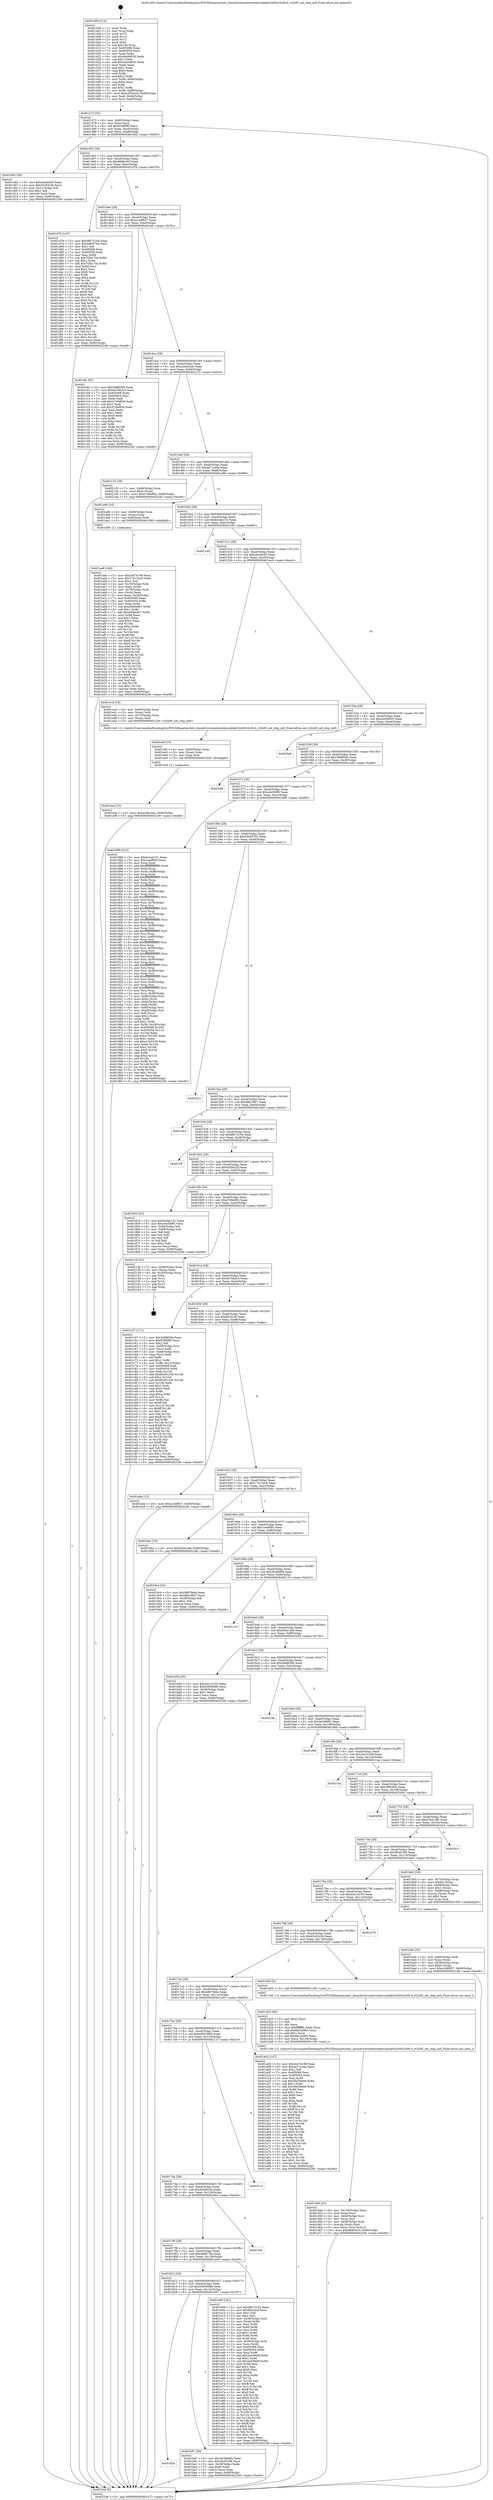 digraph "0x401400" {
  label = "0x401400 (/mnt/c/Users/mathe/Desktop/tcc/POCII/binaries/extr_linuxdriversnetwirelessralinkrt2x00rt2x00.h_rt2x00_set_chip_intf_Final-ollvm.out::main(0))"
  labelloc = "t"
  node[shape=record]

  Entry [label="",width=0.3,height=0.3,shape=circle,fillcolor=black,style=filled]
  "0x401472" [label="{
     0x401472 [32]\l
     | [instrs]\l
     &nbsp;&nbsp;0x401472 \<+6\>: mov -0x90(%rbp),%eax\l
     &nbsp;&nbsp;0x401478 \<+2\>: mov %eax,%ecx\l
     &nbsp;&nbsp;0x40147a \<+6\>: sub $0x918f0ff3,%ecx\l
     &nbsp;&nbsp;0x401480 \<+6\>: mov %eax,-0xa4(%rbp)\l
     &nbsp;&nbsp;0x401486 \<+6\>: mov %ecx,-0xa8(%rbp)\l
     &nbsp;&nbsp;0x40148c \<+6\>: je 0000000000401d02 \<main+0x902\>\l
  }"]
  "0x401d02" [label="{
     0x401d02 [30]\l
     | [instrs]\l
     &nbsp;&nbsp;0x401d02 \<+5\>: mov $0xca4cb645,%eax\l
     &nbsp;&nbsp;0x401d07 \<+5\>: mov $0x45c82c3b,%ecx\l
     &nbsp;&nbsp;0x401d0c \<+3\>: mov -0x21(%rbp),%dl\l
     &nbsp;&nbsp;0x401d0f \<+3\>: test $0x1,%dl\l
     &nbsp;&nbsp;0x401d12 \<+3\>: cmovne %ecx,%eax\l
     &nbsp;&nbsp;0x401d15 \<+6\>: mov %eax,-0x90(%rbp)\l
     &nbsp;&nbsp;0x401d1b \<+5\>: jmp 0000000000402246 \<main+0xe46\>\l
  }"]
  "0x401492" [label="{
     0x401492 [28]\l
     | [instrs]\l
     &nbsp;&nbsp;0x401492 \<+5\>: jmp 0000000000401497 \<main+0x97\>\l
     &nbsp;&nbsp;0x401497 \<+6\>: mov -0xa4(%rbp),%eax\l
     &nbsp;&nbsp;0x40149d \<+5\>: sub $0x98d6cd1f,%eax\l
     &nbsp;&nbsp;0x4014a2 \<+6\>: mov %eax,-0xac(%rbp)\l
     &nbsp;&nbsp;0x4014a8 \<+6\>: je 0000000000401d76 \<main+0x976\>\l
  }"]
  Exit [label="",width=0.3,height=0.3,shape=circle,fillcolor=black,style=filled,peripheries=2]
  "0x401d76" [label="{
     0x401d76 [147]\l
     | [instrs]\l
     &nbsp;&nbsp;0x401d76 \<+5\>: mov $0xdf673104,%eax\l
     &nbsp;&nbsp;0x401d7b \<+5\>: mov $0x4ef0578a,%ecx\l
     &nbsp;&nbsp;0x401d80 \<+2\>: mov $0x1,%dl\l
     &nbsp;&nbsp;0x401d82 \<+7\>: mov 0x405068,%esi\l
     &nbsp;&nbsp;0x401d89 \<+7\>: mov 0x405054,%edi\l
     &nbsp;&nbsp;0x401d90 \<+3\>: mov %esi,%r8d\l
     &nbsp;&nbsp;0x401d93 \<+7\>: sub $0x7f3b170a,%r8d\l
     &nbsp;&nbsp;0x401d9a \<+4\>: sub $0x1,%r8d\l
     &nbsp;&nbsp;0x401d9e \<+7\>: add $0x7f3b170a,%r8d\l
     &nbsp;&nbsp;0x401da5 \<+4\>: imul %r8d,%esi\l
     &nbsp;&nbsp;0x401da9 \<+3\>: and $0x1,%esi\l
     &nbsp;&nbsp;0x401dac \<+3\>: cmp $0x0,%esi\l
     &nbsp;&nbsp;0x401daf \<+4\>: sete %r9b\l
     &nbsp;&nbsp;0x401db3 \<+3\>: cmp $0xa,%edi\l
     &nbsp;&nbsp;0x401db6 \<+4\>: setl %r10b\l
     &nbsp;&nbsp;0x401dba \<+3\>: mov %r9b,%r11b\l
     &nbsp;&nbsp;0x401dbd \<+4\>: xor $0xff,%r11b\l
     &nbsp;&nbsp;0x401dc1 \<+3\>: mov %r10b,%bl\l
     &nbsp;&nbsp;0x401dc4 \<+3\>: xor $0xff,%bl\l
     &nbsp;&nbsp;0x401dc7 \<+3\>: xor $0x0,%dl\l
     &nbsp;&nbsp;0x401dca \<+3\>: mov %r11b,%r14b\l
     &nbsp;&nbsp;0x401dcd \<+4\>: and $0x0,%r14b\l
     &nbsp;&nbsp;0x401dd1 \<+3\>: and %dl,%r9b\l
     &nbsp;&nbsp;0x401dd4 \<+3\>: mov %bl,%r15b\l
     &nbsp;&nbsp;0x401dd7 \<+4\>: and $0x0,%r15b\l
     &nbsp;&nbsp;0x401ddb \<+3\>: and %dl,%r10b\l
     &nbsp;&nbsp;0x401dde \<+3\>: or %r9b,%r14b\l
     &nbsp;&nbsp;0x401de1 \<+3\>: or %r10b,%r15b\l
     &nbsp;&nbsp;0x401de4 \<+3\>: xor %r15b,%r14b\l
     &nbsp;&nbsp;0x401de7 \<+3\>: or %bl,%r11b\l
     &nbsp;&nbsp;0x401dea \<+4\>: xor $0xff,%r11b\l
     &nbsp;&nbsp;0x401dee \<+3\>: or $0x0,%dl\l
     &nbsp;&nbsp;0x401df1 \<+3\>: and %dl,%r11b\l
     &nbsp;&nbsp;0x401df4 \<+3\>: or %r11b,%r14b\l
     &nbsp;&nbsp;0x401df7 \<+4\>: test $0x1,%r14b\l
     &nbsp;&nbsp;0x401dfb \<+3\>: cmovne %ecx,%eax\l
     &nbsp;&nbsp;0x401dfe \<+6\>: mov %eax,-0x90(%rbp)\l
     &nbsp;&nbsp;0x401e04 \<+5\>: jmp 0000000000402246 \<main+0xe46\>\l
  }"]
  "0x4014ae" [label="{
     0x4014ae [28]\l
     | [instrs]\l
     &nbsp;&nbsp;0x4014ae \<+5\>: jmp 00000000004014b3 \<main+0xb3\>\l
     &nbsp;&nbsp;0x4014b3 \<+6\>: mov -0xa4(%rbp),%eax\l
     &nbsp;&nbsp;0x4014b9 \<+5\>: sub $0xa146f927,%eax\l
     &nbsp;&nbsp;0x4014be \<+6\>: mov %eax,-0xb0(%rbp)\l
     &nbsp;&nbsp;0x4014c4 \<+6\>: je 0000000000401bfc \<main+0x7fc\>\l
  }"]
  "0x401eee" [label="{
     0x401eee [15]\l
     | [instrs]\l
     &nbsp;&nbsp;0x401eee \<+10\>: movl $0xa26dc2eb,-0x90(%rbp)\l
     &nbsp;&nbsp;0x401ef8 \<+5\>: jmp 0000000000402246 \<main+0xe46\>\l
  }"]
  "0x401bfc" [label="{
     0x401bfc [91]\l
     | [instrs]\l
     &nbsp;&nbsp;0x401bfc \<+5\>: mov $0x2b88f39d,%eax\l
     &nbsp;&nbsp;0x401c01 \<+5\>: mov $0xeb7bb2c5,%ecx\l
     &nbsp;&nbsp;0x401c06 \<+7\>: mov 0x405068,%edx\l
     &nbsp;&nbsp;0x401c0d \<+7\>: mov 0x405054,%esi\l
     &nbsp;&nbsp;0x401c14 \<+2\>: mov %edx,%edi\l
     &nbsp;&nbsp;0x401c16 \<+6\>: add $0x47c9d85b,%edi\l
     &nbsp;&nbsp;0x401c1c \<+3\>: sub $0x1,%edi\l
     &nbsp;&nbsp;0x401c1f \<+6\>: sub $0x47c9d85b,%edi\l
     &nbsp;&nbsp;0x401c25 \<+3\>: imul %edi,%edx\l
     &nbsp;&nbsp;0x401c28 \<+3\>: and $0x1,%edx\l
     &nbsp;&nbsp;0x401c2b \<+3\>: cmp $0x0,%edx\l
     &nbsp;&nbsp;0x401c2e \<+4\>: sete %r8b\l
     &nbsp;&nbsp;0x401c32 \<+3\>: cmp $0xa,%esi\l
     &nbsp;&nbsp;0x401c35 \<+4\>: setl %r9b\l
     &nbsp;&nbsp;0x401c39 \<+3\>: mov %r8b,%r10b\l
     &nbsp;&nbsp;0x401c3c \<+3\>: and %r9b,%r10b\l
     &nbsp;&nbsp;0x401c3f \<+3\>: xor %r9b,%r8b\l
     &nbsp;&nbsp;0x401c42 \<+3\>: or %r8b,%r10b\l
     &nbsp;&nbsp;0x401c45 \<+4\>: test $0x1,%r10b\l
     &nbsp;&nbsp;0x401c49 \<+3\>: cmovne %ecx,%eax\l
     &nbsp;&nbsp;0x401c4c \<+6\>: mov %eax,-0x90(%rbp)\l
     &nbsp;&nbsp;0x401c52 \<+5\>: jmp 0000000000402246 \<main+0xe46\>\l
  }"]
  "0x4014ca" [label="{
     0x4014ca [28]\l
     | [instrs]\l
     &nbsp;&nbsp;0x4014ca \<+5\>: jmp 00000000004014cf \<main+0xcf\>\l
     &nbsp;&nbsp;0x4014cf \<+6\>: mov -0xa4(%rbp),%eax\l
     &nbsp;&nbsp;0x4014d5 \<+5\>: sub $0xa26dc2eb,%eax\l
     &nbsp;&nbsp;0x4014da \<+6\>: mov %eax,-0xb4(%rbp)\l
     &nbsp;&nbsp;0x4014e0 \<+6\>: je 0000000000402133 \<main+0xd33\>\l
  }"]
  "0x401edf" [label="{
     0x401edf [15]\l
     | [instrs]\l
     &nbsp;&nbsp;0x401edf \<+4\>: mov -0x60(%rbp),%rax\l
     &nbsp;&nbsp;0x401ee3 \<+3\>: mov (%rax),%rax\l
     &nbsp;&nbsp;0x401ee6 \<+3\>: mov %rax,%rdi\l
     &nbsp;&nbsp;0x401ee9 \<+5\>: call 0000000000401030 \<free@plt\>\l
     | [calls]\l
     &nbsp;&nbsp;0x401030 \{1\} (unknown)\l
  }"]
  "0x402133" [label="{
     0x402133 [28]\l
     | [instrs]\l
     &nbsp;&nbsp;0x402133 \<+7\>: mov -0x88(%rbp),%rax\l
     &nbsp;&nbsp;0x40213a \<+6\>: movl $0x0,(%rax)\l
     &nbsp;&nbsp;0x402140 \<+10\>: movl $0xe749e882,-0x90(%rbp)\l
     &nbsp;&nbsp;0x40214a \<+5\>: jmp 0000000000402246 \<main+0xe46\>\l
  }"]
  "0x4014e6" [label="{
     0x4014e6 [28]\l
     | [instrs]\l
     &nbsp;&nbsp;0x4014e6 \<+5\>: jmp 00000000004014eb \<main+0xeb\>\l
     &nbsp;&nbsp;0x4014eb \<+6\>: mov -0xa4(%rbp),%eax\l
     &nbsp;&nbsp;0x4014f1 \<+5\>: sub $0xaa71ce4a,%eax\l
     &nbsp;&nbsp;0x4014f6 \<+6\>: mov %eax,-0xb8(%rbp)\l
     &nbsp;&nbsp;0x4014fc \<+6\>: je 0000000000401a96 \<main+0x696\>\l
  }"]
  "0x401d4d" [label="{
     0x401d4d [41]\l
     | [instrs]\l
     &nbsp;&nbsp;0x401d4d \<+6\>: mov -0x134(%rbp),%ecx\l
     &nbsp;&nbsp;0x401d53 \<+3\>: imul %eax,%ecx\l
     &nbsp;&nbsp;0x401d56 \<+4\>: mov -0x60(%rbp),%rsi\l
     &nbsp;&nbsp;0x401d5a \<+3\>: mov (%rsi),%rsi\l
     &nbsp;&nbsp;0x401d5d \<+4\>: mov -0x58(%rbp),%rdi\l
     &nbsp;&nbsp;0x401d61 \<+3\>: movslq (%rdi),%rdi\l
     &nbsp;&nbsp;0x401d64 \<+3\>: mov %ecx,(%rsi,%rdi,4)\l
     &nbsp;&nbsp;0x401d67 \<+10\>: movl $0x98d6cd1f,-0x90(%rbp)\l
     &nbsp;&nbsp;0x401d71 \<+5\>: jmp 0000000000402246 \<main+0xe46\>\l
  }"]
  "0x401a96" [label="{
     0x401a96 [16]\l
     | [instrs]\l
     &nbsp;&nbsp;0x401a96 \<+4\>: mov -0x80(%rbp),%rax\l
     &nbsp;&nbsp;0x401a9a \<+3\>: mov (%rax),%rax\l
     &nbsp;&nbsp;0x401a9d \<+4\>: mov 0x8(%rax),%rdi\l
     &nbsp;&nbsp;0x401aa1 \<+5\>: call 0000000000401060 \<atoi@plt\>\l
     | [calls]\l
     &nbsp;&nbsp;0x401060 \{1\} (unknown)\l
  }"]
  "0x401502" [label="{
     0x401502 [28]\l
     | [instrs]\l
     &nbsp;&nbsp;0x401502 \<+5\>: jmp 0000000000401507 \<main+0x107\>\l
     &nbsp;&nbsp;0x401507 \<+6\>: mov -0xa4(%rbp),%eax\l
     &nbsp;&nbsp;0x40150d \<+5\>: sub $0xbe3ab151,%eax\l
     &nbsp;&nbsp;0x401512 \<+6\>: mov %eax,-0xbc(%rbp)\l
     &nbsp;&nbsp;0x401518 \<+6\>: je 0000000000402165 \<main+0xd65\>\l
  }"]
  "0x401d25" [label="{
     0x401d25 [40]\l
     | [instrs]\l
     &nbsp;&nbsp;0x401d25 \<+5\>: mov $0x2,%ecx\l
     &nbsp;&nbsp;0x401d2a \<+1\>: cltd\l
     &nbsp;&nbsp;0x401d2b \<+2\>: idiv %ecx\l
     &nbsp;&nbsp;0x401d2d \<+6\>: imul $0xfffffffe,%edx,%ecx\l
     &nbsp;&nbsp;0x401d33 \<+6\>: sub $0x8dc3a9b5,%ecx\l
     &nbsp;&nbsp;0x401d39 \<+3\>: add $0x1,%ecx\l
     &nbsp;&nbsp;0x401d3c \<+6\>: add $0x8dc3a9b5,%ecx\l
     &nbsp;&nbsp;0x401d42 \<+6\>: mov %ecx,-0x134(%rbp)\l
     &nbsp;&nbsp;0x401d48 \<+5\>: call 0000000000401160 \<next_i\>\l
     | [calls]\l
     &nbsp;&nbsp;0x401160 \{1\} (/mnt/c/Users/mathe/Desktop/tcc/POCII/binaries/extr_linuxdriversnetwirelessralinkrt2x00rt2x00.h_rt2x00_set_chip_intf_Final-ollvm.out::next_i)\l
  }"]
  "0x402165" [label="{
     0x402165\l
  }", style=dashed]
  "0x40151e" [label="{
     0x40151e [28]\l
     | [instrs]\l
     &nbsp;&nbsp;0x40151e \<+5\>: jmp 0000000000401523 \<main+0x123\>\l
     &nbsp;&nbsp;0x401523 \<+6\>: mov -0xa4(%rbp),%eax\l
     &nbsp;&nbsp;0x401529 \<+5\>: sub $0xca4cb645,%eax\l
     &nbsp;&nbsp;0x40152e \<+6\>: mov %eax,-0xc0(%rbp)\l
     &nbsp;&nbsp;0x401534 \<+6\>: je 0000000000401ecd \<main+0xacd\>\l
  }"]
  "0x401bdc" [label="{
     0x401bdc [32]\l
     | [instrs]\l
     &nbsp;&nbsp;0x401bdc \<+4\>: mov -0x60(%rbp),%rdi\l
     &nbsp;&nbsp;0x401be0 \<+3\>: mov %rax,(%rdi)\l
     &nbsp;&nbsp;0x401be3 \<+4\>: mov -0x58(%rbp),%rax\l
     &nbsp;&nbsp;0x401be7 \<+6\>: movl $0x0,(%rax)\l
     &nbsp;&nbsp;0x401bed \<+10\>: movl $0xa146f927,-0x90(%rbp)\l
     &nbsp;&nbsp;0x401bf7 \<+5\>: jmp 0000000000402246 \<main+0xe46\>\l
  }"]
  "0x401ecd" [label="{
     0x401ecd [18]\l
     | [instrs]\l
     &nbsp;&nbsp;0x401ecd \<+4\>: mov -0x60(%rbp),%rax\l
     &nbsp;&nbsp;0x401ed1 \<+3\>: mov (%rax),%rdi\l
     &nbsp;&nbsp;0x401ed4 \<+4\>: mov -0x70(%rbp),%rax\l
     &nbsp;&nbsp;0x401ed8 \<+2\>: mov (%rax),%esi\l
     &nbsp;&nbsp;0x401eda \<+5\>: call 0000000000401240 \<rt2x00_set_chip_intf\>\l
     | [calls]\l
     &nbsp;&nbsp;0x401240 \{1\} (/mnt/c/Users/mathe/Desktop/tcc/POCII/binaries/extr_linuxdriversnetwirelessralinkrt2x00rt2x00.h_rt2x00_set_chip_intf_Final-ollvm.out::rt2x00_set_chip_intf)\l
  }"]
  "0x40153a" [label="{
     0x40153a [28]\l
     | [instrs]\l
     &nbsp;&nbsp;0x40153a \<+5\>: jmp 000000000040153f \<main+0x13f\>\l
     &nbsp;&nbsp;0x40153f \<+6\>: mov -0xa4(%rbp),%eax\l
     &nbsp;&nbsp;0x401545 \<+5\>: sub $0xcb266925,%eax\l
     &nbsp;&nbsp;0x40154a \<+6\>: mov %eax,-0xc4(%rbp)\l
     &nbsp;&nbsp;0x401550 \<+6\>: je 00000000004020e0 \<main+0xce0\>\l
  }"]
  "0x40182e" [label="{
     0x40182e\l
  }", style=dashed]
  "0x4020e0" [label="{
     0x4020e0\l
  }", style=dashed]
  "0x401556" [label="{
     0x401556 [28]\l
     | [instrs]\l
     &nbsp;&nbsp;0x401556 \<+5\>: jmp 000000000040155b \<main+0x15b\>\l
     &nbsp;&nbsp;0x40155b \<+6\>: mov -0xa4(%rbp),%eax\l
     &nbsp;&nbsp;0x401561 \<+5\>: sub $0xcb86f5d3,%eax\l
     &nbsp;&nbsp;0x401566 \<+6\>: mov %eax,-0xc8(%rbp)\l
     &nbsp;&nbsp;0x40156c \<+6\>: je 0000000000401efd \<main+0xafd\>\l
  }"]
  "0x401b97" [label="{
     0x401b97 [30]\l
     | [instrs]\l
     &nbsp;&nbsp;0x401b97 \<+5\>: mov $0x263d69f4,%eax\l
     &nbsp;&nbsp;0x401b9c \<+5\>: mov $0x39c623f4,%ecx\l
     &nbsp;&nbsp;0x401ba1 \<+3\>: mov -0x28(%rbp),%edx\l
     &nbsp;&nbsp;0x401ba4 \<+3\>: cmp $0x0,%edx\l
     &nbsp;&nbsp;0x401ba7 \<+3\>: cmove %ecx,%eax\l
     &nbsp;&nbsp;0x401baa \<+6\>: mov %eax,-0x90(%rbp)\l
     &nbsp;&nbsp;0x401bb0 \<+5\>: jmp 0000000000402246 \<main+0xe46\>\l
  }"]
  "0x401efd" [label="{
     0x401efd\l
  }", style=dashed]
  "0x401572" [label="{
     0x401572 [28]\l
     | [instrs]\l
     &nbsp;&nbsp;0x401572 \<+5\>: jmp 0000000000401577 \<main+0x177\>\l
     &nbsp;&nbsp;0x401577 \<+6\>: mov -0xa4(%rbp),%eax\l
     &nbsp;&nbsp;0x40157d \<+5\>: sub $0xceb509f5,%eax\l
     &nbsp;&nbsp;0x401582 \<+6\>: mov %eax,-0xcc(%rbp)\l
     &nbsp;&nbsp;0x401588 \<+6\>: je 0000000000401889 \<main+0x489\>\l
  }"]
  "0x401812" [label="{
     0x401812 [28]\l
     | [instrs]\l
     &nbsp;&nbsp;0x401812 \<+5\>: jmp 0000000000401817 \<main+0x417\>\l
     &nbsp;&nbsp;0x401817 \<+6\>: mov -0xa4(%rbp),%eax\l
     &nbsp;&nbsp;0x40181d \<+5\>: sub $0x53656088,%eax\l
     &nbsp;&nbsp;0x401822 \<+6\>: mov %eax,-0x12c(%rbp)\l
     &nbsp;&nbsp;0x401828 \<+6\>: je 0000000000401b97 \<main+0x797\>\l
  }"]
  "0x401889" [label="{
     0x401889 [315]\l
     | [instrs]\l
     &nbsp;&nbsp;0x401889 \<+5\>: mov $0xbe3ab151,%eax\l
     &nbsp;&nbsp;0x40188e \<+5\>: mov $0x1ceef6b5,%ecx\l
     &nbsp;&nbsp;0x401893 \<+3\>: mov %rsp,%rdx\l
     &nbsp;&nbsp;0x401896 \<+4\>: add $0xfffffffffffffff0,%rdx\l
     &nbsp;&nbsp;0x40189a \<+3\>: mov %rdx,%rsp\l
     &nbsp;&nbsp;0x40189d \<+7\>: mov %rdx,-0x88(%rbp)\l
     &nbsp;&nbsp;0x4018a4 \<+3\>: mov %rsp,%rdx\l
     &nbsp;&nbsp;0x4018a7 \<+4\>: add $0xfffffffffffffff0,%rdx\l
     &nbsp;&nbsp;0x4018ab \<+3\>: mov %rdx,%rsp\l
     &nbsp;&nbsp;0x4018ae \<+3\>: mov %rsp,%rsi\l
     &nbsp;&nbsp;0x4018b1 \<+4\>: add $0xfffffffffffffff0,%rsi\l
     &nbsp;&nbsp;0x4018b5 \<+3\>: mov %rsi,%rsp\l
     &nbsp;&nbsp;0x4018b8 \<+4\>: mov %rsi,-0x80(%rbp)\l
     &nbsp;&nbsp;0x4018bc \<+3\>: mov %rsp,%rsi\l
     &nbsp;&nbsp;0x4018bf \<+4\>: add $0xfffffffffffffff0,%rsi\l
     &nbsp;&nbsp;0x4018c3 \<+3\>: mov %rsi,%rsp\l
     &nbsp;&nbsp;0x4018c6 \<+4\>: mov %rsi,-0x78(%rbp)\l
     &nbsp;&nbsp;0x4018ca \<+3\>: mov %rsp,%rsi\l
     &nbsp;&nbsp;0x4018cd \<+4\>: add $0xfffffffffffffff0,%rsi\l
     &nbsp;&nbsp;0x4018d1 \<+3\>: mov %rsi,%rsp\l
     &nbsp;&nbsp;0x4018d4 \<+4\>: mov %rsi,-0x70(%rbp)\l
     &nbsp;&nbsp;0x4018d8 \<+3\>: mov %rsp,%rsi\l
     &nbsp;&nbsp;0x4018db \<+4\>: add $0xfffffffffffffff0,%rsi\l
     &nbsp;&nbsp;0x4018df \<+3\>: mov %rsi,%rsp\l
     &nbsp;&nbsp;0x4018e2 \<+4\>: mov %rsi,-0x68(%rbp)\l
     &nbsp;&nbsp;0x4018e6 \<+3\>: mov %rsp,%rsi\l
     &nbsp;&nbsp;0x4018e9 \<+4\>: add $0xfffffffffffffff0,%rsi\l
     &nbsp;&nbsp;0x4018ed \<+3\>: mov %rsi,%rsp\l
     &nbsp;&nbsp;0x4018f0 \<+4\>: mov %rsi,-0x60(%rbp)\l
     &nbsp;&nbsp;0x4018f4 \<+3\>: mov %rsp,%rsi\l
     &nbsp;&nbsp;0x4018f7 \<+4\>: add $0xfffffffffffffff0,%rsi\l
     &nbsp;&nbsp;0x4018fb \<+3\>: mov %rsi,%rsp\l
     &nbsp;&nbsp;0x4018fe \<+4\>: mov %rsi,-0x58(%rbp)\l
     &nbsp;&nbsp;0x401902 \<+3\>: mov %rsp,%rsi\l
     &nbsp;&nbsp;0x401905 \<+4\>: add $0xfffffffffffffff0,%rsi\l
     &nbsp;&nbsp;0x401909 \<+3\>: mov %rsi,%rsp\l
     &nbsp;&nbsp;0x40190c \<+4\>: mov %rsi,-0x50(%rbp)\l
     &nbsp;&nbsp;0x401910 \<+3\>: mov %rsp,%rsi\l
     &nbsp;&nbsp;0x401913 \<+4\>: add $0xfffffffffffffff0,%rsi\l
     &nbsp;&nbsp;0x401917 \<+3\>: mov %rsi,%rsp\l
     &nbsp;&nbsp;0x40191a \<+4\>: mov %rsi,-0x48(%rbp)\l
     &nbsp;&nbsp;0x40191e \<+3\>: mov %rsp,%rsi\l
     &nbsp;&nbsp;0x401921 \<+4\>: add $0xfffffffffffffff0,%rsi\l
     &nbsp;&nbsp;0x401925 \<+3\>: mov %rsi,%rsp\l
     &nbsp;&nbsp;0x401928 \<+4\>: mov %rsi,-0x40(%rbp)\l
     &nbsp;&nbsp;0x40192c \<+3\>: mov %rsp,%rsi\l
     &nbsp;&nbsp;0x40192f \<+4\>: add $0xfffffffffffffff0,%rsi\l
     &nbsp;&nbsp;0x401933 \<+3\>: mov %rsi,%rsp\l
     &nbsp;&nbsp;0x401936 \<+4\>: mov %rsi,-0x38(%rbp)\l
     &nbsp;&nbsp;0x40193a \<+7\>: mov -0x88(%rbp),%rsi\l
     &nbsp;&nbsp;0x401941 \<+6\>: movl $0x0,(%rsi)\l
     &nbsp;&nbsp;0x401947 \<+6\>: mov -0x94(%rbp),%edi\l
     &nbsp;&nbsp;0x40194d \<+2\>: mov %edi,(%rdx)\l
     &nbsp;&nbsp;0x40194f \<+4\>: mov -0x80(%rbp),%rsi\l
     &nbsp;&nbsp;0x401953 \<+7\>: mov -0xa0(%rbp),%r8\l
     &nbsp;&nbsp;0x40195a \<+3\>: mov %r8,(%rsi)\l
     &nbsp;&nbsp;0x40195d \<+3\>: cmpl $0x2,(%rdx)\l
     &nbsp;&nbsp;0x401960 \<+4\>: setne %r9b\l
     &nbsp;&nbsp;0x401964 \<+4\>: and $0x1,%r9b\l
     &nbsp;&nbsp;0x401968 \<+4\>: mov %r9b,-0x29(%rbp)\l
     &nbsp;&nbsp;0x40196c \<+8\>: mov 0x405068,%r10d\l
     &nbsp;&nbsp;0x401974 \<+8\>: mov 0x405054,%r11d\l
     &nbsp;&nbsp;0x40197c \<+3\>: mov %r10d,%ebx\l
     &nbsp;&nbsp;0x40197f \<+6\>: add $0xcc7b5335,%ebx\l
     &nbsp;&nbsp;0x401985 \<+3\>: sub $0x1,%ebx\l
     &nbsp;&nbsp;0x401988 \<+6\>: sub $0xcc7b5335,%ebx\l
     &nbsp;&nbsp;0x40198e \<+4\>: imul %ebx,%r10d\l
     &nbsp;&nbsp;0x401992 \<+4\>: and $0x1,%r10d\l
     &nbsp;&nbsp;0x401996 \<+4\>: cmp $0x0,%r10d\l
     &nbsp;&nbsp;0x40199a \<+4\>: sete %r9b\l
     &nbsp;&nbsp;0x40199e \<+4\>: cmp $0xa,%r11d\l
     &nbsp;&nbsp;0x4019a2 \<+4\>: setl %r14b\l
     &nbsp;&nbsp;0x4019a6 \<+3\>: mov %r9b,%r15b\l
     &nbsp;&nbsp;0x4019a9 \<+3\>: and %r14b,%r15b\l
     &nbsp;&nbsp;0x4019ac \<+3\>: xor %r14b,%r9b\l
     &nbsp;&nbsp;0x4019af \<+3\>: or %r9b,%r15b\l
     &nbsp;&nbsp;0x4019b2 \<+4\>: test $0x1,%r15b\l
     &nbsp;&nbsp;0x4019b6 \<+3\>: cmovne %ecx,%eax\l
     &nbsp;&nbsp;0x4019b9 \<+6\>: mov %eax,-0x90(%rbp)\l
     &nbsp;&nbsp;0x4019bf \<+5\>: jmp 0000000000402246 \<main+0xe46\>\l
  }"]
  "0x40158e" [label="{
     0x40158e [28]\l
     | [instrs]\l
     &nbsp;&nbsp;0x40158e \<+5\>: jmp 0000000000401593 \<main+0x193\>\l
     &nbsp;&nbsp;0x401593 \<+6\>: mov -0xa4(%rbp),%eax\l
     &nbsp;&nbsp;0x401599 \<+5\>: sub $0xd3049702,%eax\l
     &nbsp;&nbsp;0x40159e \<+6\>: mov %eax,-0xd0(%rbp)\l
     &nbsp;&nbsp;0x4015a4 \<+6\>: je 0000000000402221 \<main+0xe21\>\l
  }"]
  "0x401e09" [label="{
     0x401e09 [181]\l
     | [instrs]\l
     &nbsp;&nbsp;0x401e09 \<+5\>: mov $0xdf673104,%eax\l
     &nbsp;&nbsp;0x401e0e \<+5\>: mov $0x842024f,%ecx\l
     &nbsp;&nbsp;0x401e13 \<+2\>: mov $0x1,%dl\l
     &nbsp;&nbsp;0x401e15 \<+2\>: xor %esi,%esi\l
     &nbsp;&nbsp;0x401e17 \<+4\>: mov -0x58(%rbp),%rdi\l
     &nbsp;&nbsp;0x401e1b \<+3\>: mov (%rdi),%r8d\l
     &nbsp;&nbsp;0x401e1e \<+3\>: mov %esi,%r9d\l
     &nbsp;&nbsp;0x401e21 \<+3\>: sub %r8d,%r9d\l
     &nbsp;&nbsp;0x401e24 \<+3\>: mov %esi,%r8d\l
     &nbsp;&nbsp;0x401e27 \<+4\>: sub $0x1,%r8d\l
     &nbsp;&nbsp;0x401e2b \<+3\>: add %r8d,%r9d\l
     &nbsp;&nbsp;0x401e2e \<+3\>: sub %r9d,%esi\l
     &nbsp;&nbsp;0x401e31 \<+4\>: mov -0x58(%rbp),%rdi\l
     &nbsp;&nbsp;0x401e35 \<+2\>: mov %esi,(%rdi)\l
     &nbsp;&nbsp;0x401e37 \<+7\>: mov 0x405068,%esi\l
     &nbsp;&nbsp;0x401e3e \<+8\>: mov 0x405054,%r8d\l
     &nbsp;&nbsp;0x401e46 \<+3\>: mov %esi,%r9d\l
     &nbsp;&nbsp;0x401e49 \<+7\>: add $0x2e439e0f,%r9d\l
     &nbsp;&nbsp;0x401e50 \<+4\>: sub $0x1,%r9d\l
     &nbsp;&nbsp;0x401e54 \<+7\>: sub $0x2e439e0f,%r9d\l
     &nbsp;&nbsp;0x401e5b \<+4\>: imul %r9d,%esi\l
     &nbsp;&nbsp;0x401e5f \<+3\>: and $0x1,%esi\l
     &nbsp;&nbsp;0x401e62 \<+3\>: cmp $0x0,%esi\l
     &nbsp;&nbsp;0x401e65 \<+4\>: sete %r10b\l
     &nbsp;&nbsp;0x401e69 \<+4\>: cmp $0xa,%r8d\l
     &nbsp;&nbsp;0x401e6d \<+4\>: setl %r11b\l
     &nbsp;&nbsp;0x401e71 \<+3\>: mov %r10b,%bl\l
     &nbsp;&nbsp;0x401e74 \<+3\>: xor $0xff,%bl\l
     &nbsp;&nbsp;0x401e77 \<+3\>: mov %r11b,%r14b\l
     &nbsp;&nbsp;0x401e7a \<+4\>: xor $0xff,%r14b\l
     &nbsp;&nbsp;0x401e7e \<+3\>: xor $0x0,%dl\l
     &nbsp;&nbsp;0x401e81 \<+3\>: mov %bl,%r15b\l
     &nbsp;&nbsp;0x401e84 \<+4\>: and $0x0,%r15b\l
     &nbsp;&nbsp;0x401e88 \<+3\>: and %dl,%r10b\l
     &nbsp;&nbsp;0x401e8b \<+3\>: mov %r14b,%r12b\l
     &nbsp;&nbsp;0x401e8e \<+4\>: and $0x0,%r12b\l
     &nbsp;&nbsp;0x401e92 \<+3\>: and %dl,%r11b\l
     &nbsp;&nbsp;0x401e95 \<+3\>: or %r10b,%r15b\l
     &nbsp;&nbsp;0x401e98 \<+3\>: or %r11b,%r12b\l
     &nbsp;&nbsp;0x401e9b \<+3\>: xor %r12b,%r15b\l
     &nbsp;&nbsp;0x401e9e \<+3\>: or %r14b,%bl\l
     &nbsp;&nbsp;0x401ea1 \<+3\>: xor $0xff,%bl\l
     &nbsp;&nbsp;0x401ea4 \<+3\>: or $0x0,%dl\l
     &nbsp;&nbsp;0x401ea7 \<+2\>: and %dl,%bl\l
     &nbsp;&nbsp;0x401ea9 \<+3\>: or %bl,%r15b\l
     &nbsp;&nbsp;0x401eac \<+4\>: test $0x1,%r15b\l
     &nbsp;&nbsp;0x401eb0 \<+3\>: cmovne %ecx,%eax\l
     &nbsp;&nbsp;0x401eb3 \<+6\>: mov %eax,-0x90(%rbp)\l
     &nbsp;&nbsp;0x401eb9 \<+5\>: jmp 0000000000402246 \<main+0xe46\>\l
  }"]
  "0x402221" [label="{
     0x402221\l
  }", style=dashed]
  "0x4015aa" [label="{
     0x4015aa [28]\l
     | [instrs]\l
     &nbsp;&nbsp;0x4015aa \<+5\>: jmp 00000000004015af \<main+0x1af\>\l
     &nbsp;&nbsp;0x4015af \<+6\>: mov -0xa4(%rbp),%eax\l
     &nbsp;&nbsp;0x4015b5 \<+5\>: sub $0xd8e1f9e7,%eax\l
     &nbsp;&nbsp;0x4015ba \<+6\>: mov %eax,-0xd4(%rbp)\l
     &nbsp;&nbsp;0x4015c0 \<+6\>: je 00000000004019e2 \<main+0x5e2\>\l
  }"]
  "0x4017f6" [label="{
     0x4017f6 [28]\l
     | [instrs]\l
     &nbsp;&nbsp;0x4017f6 \<+5\>: jmp 00000000004017fb \<main+0x3fb\>\l
     &nbsp;&nbsp;0x4017fb \<+6\>: mov -0xa4(%rbp),%eax\l
     &nbsp;&nbsp;0x401801 \<+5\>: sub $0x4ef0578a,%eax\l
     &nbsp;&nbsp;0x401806 \<+6\>: mov %eax,-0x128(%rbp)\l
     &nbsp;&nbsp;0x40180c \<+6\>: je 0000000000401e09 \<main+0xa09\>\l
  }"]
  "0x4019e2" [label="{
     0x4019e2\l
  }", style=dashed]
  "0x4015c6" [label="{
     0x4015c6 [28]\l
     | [instrs]\l
     &nbsp;&nbsp;0x4015c6 \<+5\>: jmp 00000000004015cb \<main+0x1cb\>\l
     &nbsp;&nbsp;0x4015cb \<+6\>: mov -0xa4(%rbp),%eax\l
     &nbsp;&nbsp;0x4015d1 \<+5\>: sub $0xdf673104,%eax\l
     &nbsp;&nbsp;0x4015d6 \<+6\>: mov %eax,-0xd8(%rbp)\l
     &nbsp;&nbsp;0x4015dc \<+6\>: je 00000000004021ff \<main+0xdff\>\l
  }"]
  "0x401f44" [label="{
     0x401f44\l
  }", style=dashed]
  "0x4021ff" [label="{
     0x4021ff\l
  }", style=dashed]
  "0x4015e2" [label="{
     0x4015e2 [28]\l
     | [instrs]\l
     &nbsp;&nbsp;0x4015e2 \<+5\>: jmp 00000000004015e7 \<main+0x1e7\>\l
     &nbsp;&nbsp;0x4015e7 \<+6\>: mov -0xa4(%rbp),%eax\l
     &nbsp;&nbsp;0x4015ed \<+5\>: sub $0xe295a22f,%eax\l
     &nbsp;&nbsp;0x4015f2 \<+6\>: mov %eax,-0xdc(%rbp)\l
     &nbsp;&nbsp;0x4015f8 \<+6\>: je 0000000000401854 \<main+0x454\>\l
  }"]
  "0x4017da" [label="{
     0x4017da [28]\l
     | [instrs]\l
     &nbsp;&nbsp;0x4017da \<+5\>: jmp 00000000004017df \<main+0x3df\>\l
     &nbsp;&nbsp;0x4017df \<+6\>: mov -0xa4(%rbp),%eax\l
     &nbsp;&nbsp;0x4017e5 \<+5\>: sub $0x4c0d81da,%eax\l
     &nbsp;&nbsp;0x4017ea \<+6\>: mov %eax,-0x124(%rbp)\l
     &nbsp;&nbsp;0x4017f0 \<+6\>: je 0000000000401f44 \<main+0xb44\>\l
  }"]
  "0x401854" [label="{
     0x401854 [53]\l
     | [instrs]\l
     &nbsp;&nbsp;0x401854 \<+5\>: mov $0xbe3ab151,%eax\l
     &nbsp;&nbsp;0x401859 \<+5\>: mov $0xceb509f5,%ecx\l
     &nbsp;&nbsp;0x40185e \<+6\>: mov -0x8a(%rbp),%dl\l
     &nbsp;&nbsp;0x401864 \<+7\>: mov -0x89(%rbp),%sil\l
     &nbsp;&nbsp;0x40186b \<+3\>: mov %dl,%dil\l
     &nbsp;&nbsp;0x40186e \<+3\>: and %sil,%dil\l
     &nbsp;&nbsp;0x401871 \<+3\>: xor %sil,%dl\l
     &nbsp;&nbsp;0x401874 \<+3\>: or %dl,%dil\l
     &nbsp;&nbsp;0x401877 \<+4\>: test $0x1,%dil\l
     &nbsp;&nbsp;0x40187b \<+3\>: cmovne %ecx,%eax\l
     &nbsp;&nbsp;0x40187e \<+6\>: mov %eax,-0x90(%rbp)\l
     &nbsp;&nbsp;0x401884 \<+5\>: jmp 0000000000402246 \<main+0xe46\>\l
  }"]
  "0x4015fe" [label="{
     0x4015fe [28]\l
     | [instrs]\l
     &nbsp;&nbsp;0x4015fe \<+5\>: jmp 0000000000401603 \<main+0x203\>\l
     &nbsp;&nbsp;0x401603 \<+6\>: mov -0xa4(%rbp),%eax\l
     &nbsp;&nbsp;0x401609 \<+5\>: sub $0xe749e882,%eax\l
     &nbsp;&nbsp;0x40160e \<+6\>: mov %eax,-0xe0(%rbp)\l
     &nbsp;&nbsp;0x401614 \<+6\>: je 000000000040214f \<main+0xd4f\>\l
  }"]
  "0x402246" [label="{
     0x402246 [5]\l
     | [instrs]\l
     &nbsp;&nbsp;0x402246 \<+5\>: jmp 0000000000401472 \<main+0x72\>\l
  }"]
  "0x401400" [label="{
     0x401400 [114]\l
     | [instrs]\l
     &nbsp;&nbsp;0x401400 \<+1\>: push %rbp\l
     &nbsp;&nbsp;0x401401 \<+3\>: mov %rsp,%rbp\l
     &nbsp;&nbsp;0x401404 \<+2\>: push %r15\l
     &nbsp;&nbsp;0x401406 \<+2\>: push %r14\l
     &nbsp;&nbsp;0x401408 \<+2\>: push %r12\l
     &nbsp;&nbsp;0x40140a \<+1\>: push %rbx\l
     &nbsp;&nbsp;0x40140b \<+7\>: sub $0x140,%rsp\l
     &nbsp;&nbsp;0x401412 \<+7\>: mov 0x405068,%eax\l
     &nbsp;&nbsp;0x401419 \<+7\>: mov 0x405054,%ecx\l
     &nbsp;&nbsp;0x401420 \<+2\>: mov %eax,%edx\l
     &nbsp;&nbsp;0x401422 \<+6\>: sub $0xc6e0d030,%edx\l
     &nbsp;&nbsp;0x401428 \<+3\>: sub $0x1,%edx\l
     &nbsp;&nbsp;0x40142b \<+6\>: add $0xc6e0d030,%edx\l
     &nbsp;&nbsp;0x401431 \<+3\>: imul %edx,%eax\l
     &nbsp;&nbsp;0x401434 \<+3\>: and $0x1,%eax\l
     &nbsp;&nbsp;0x401437 \<+3\>: cmp $0x0,%eax\l
     &nbsp;&nbsp;0x40143a \<+4\>: sete %r8b\l
     &nbsp;&nbsp;0x40143e \<+4\>: and $0x1,%r8b\l
     &nbsp;&nbsp;0x401442 \<+7\>: mov %r8b,-0x8a(%rbp)\l
     &nbsp;&nbsp;0x401449 \<+3\>: cmp $0xa,%ecx\l
     &nbsp;&nbsp;0x40144c \<+4\>: setl %r8b\l
     &nbsp;&nbsp;0x401450 \<+4\>: and $0x1,%r8b\l
     &nbsp;&nbsp;0x401454 \<+7\>: mov %r8b,-0x89(%rbp)\l
     &nbsp;&nbsp;0x40145b \<+10\>: movl $0xe295a22f,-0x90(%rbp)\l
     &nbsp;&nbsp;0x401465 \<+6\>: mov %edi,-0x94(%rbp)\l
     &nbsp;&nbsp;0x40146b \<+7\>: mov %rsi,-0xa0(%rbp)\l
  }"]
  "0x40211f" [label="{
     0x40211f\l
  }", style=dashed]
  "0x401aa6" [label="{
     0x401aa6 [166]\l
     | [instrs]\l
     &nbsp;&nbsp;0x401aa6 \<+5\>: mov $0x2e47e199,%ecx\l
     &nbsp;&nbsp;0x401aab \<+5\>: mov $0x17b13ac8,%edx\l
     &nbsp;&nbsp;0x401ab0 \<+3\>: mov $0x1,%sil\l
     &nbsp;&nbsp;0x401ab3 \<+4\>: mov -0x78(%rbp),%rdi\l
     &nbsp;&nbsp;0x401ab7 \<+2\>: mov %eax,(%rdi)\l
     &nbsp;&nbsp;0x401ab9 \<+4\>: mov -0x78(%rbp),%rdi\l
     &nbsp;&nbsp;0x401abd \<+2\>: mov (%rdi),%eax\l
     &nbsp;&nbsp;0x401abf \<+3\>: mov %eax,-0x28(%rbp)\l
     &nbsp;&nbsp;0x401ac2 \<+7\>: mov 0x405068,%eax\l
     &nbsp;&nbsp;0x401ac9 \<+8\>: mov 0x405054,%r8d\l
     &nbsp;&nbsp;0x401ad1 \<+3\>: mov %eax,%r9d\l
     &nbsp;&nbsp;0x401ad4 \<+7\>: sub $0xe00bb857,%r9d\l
     &nbsp;&nbsp;0x401adb \<+4\>: sub $0x1,%r9d\l
     &nbsp;&nbsp;0x401adf \<+7\>: add $0xe00bb857,%r9d\l
     &nbsp;&nbsp;0x401ae6 \<+4\>: imul %r9d,%eax\l
     &nbsp;&nbsp;0x401aea \<+3\>: and $0x1,%eax\l
     &nbsp;&nbsp;0x401aed \<+3\>: cmp $0x0,%eax\l
     &nbsp;&nbsp;0x401af0 \<+4\>: sete %r10b\l
     &nbsp;&nbsp;0x401af4 \<+4\>: cmp $0xa,%r8d\l
     &nbsp;&nbsp;0x401af8 \<+4\>: setl %r11b\l
     &nbsp;&nbsp;0x401afc \<+3\>: mov %r10b,%bl\l
     &nbsp;&nbsp;0x401aff \<+3\>: xor $0xff,%bl\l
     &nbsp;&nbsp;0x401b02 \<+3\>: mov %r11b,%r14b\l
     &nbsp;&nbsp;0x401b05 \<+4\>: xor $0xff,%r14b\l
     &nbsp;&nbsp;0x401b09 \<+4\>: xor $0x0,%sil\l
     &nbsp;&nbsp;0x401b0d \<+3\>: mov %bl,%r15b\l
     &nbsp;&nbsp;0x401b10 \<+4\>: and $0x0,%r15b\l
     &nbsp;&nbsp;0x401b14 \<+3\>: and %sil,%r10b\l
     &nbsp;&nbsp;0x401b17 \<+3\>: mov %r14b,%r12b\l
     &nbsp;&nbsp;0x401b1a \<+4\>: and $0x0,%r12b\l
     &nbsp;&nbsp;0x401b1e \<+3\>: and %sil,%r11b\l
     &nbsp;&nbsp;0x401b21 \<+3\>: or %r10b,%r15b\l
     &nbsp;&nbsp;0x401b24 \<+3\>: or %r11b,%r12b\l
     &nbsp;&nbsp;0x401b27 \<+3\>: xor %r12b,%r15b\l
     &nbsp;&nbsp;0x401b2a \<+3\>: or %r14b,%bl\l
     &nbsp;&nbsp;0x401b2d \<+3\>: xor $0xff,%bl\l
     &nbsp;&nbsp;0x401b30 \<+4\>: or $0x0,%sil\l
     &nbsp;&nbsp;0x401b34 \<+3\>: and %sil,%bl\l
     &nbsp;&nbsp;0x401b37 \<+3\>: or %bl,%r15b\l
     &nbsp;&nbsp;0x401b3a \<+4\>: test $0x1,%r15b\l
     &nbsp;&nbsp;0x401b3e \<+3\>: cmovne %edx,%ecx\l
     &nbsp;&nbsp;0x401b41 \<+6\>: mov %ecx,-0x90(%rbp)\l
     &nbsp;&nbsp;0x401b47 \<+5\>: jmp 0000000000402246 \<main+0xe46\>\l
  }"]
  "0x40214f" [label="{
     0x40214f [22]\l
     | [instrs]\l
     &nbsp;&nbsp;0x40214f \<+7\>: mov -0x88(%rbp),%rax\l
     &nbsp;&nbsp;0x402156 \<+2\>: mov (%rax),%eax\l
     &nbsp;&nbsp;0x402158 \<+4\>: lea -0x20(%rbp),%rsp\l
     &nbsp;&nbsp;0x40215c \<+1\>: pop %rbx\l
     &nbsp;&nbsp;0x40215d \<+2\>: pop %r12\l
     &nbsp;&nbsp;0x40215f \<+2\>: pop %r14\l
     &nbsp;&nbsp;0x402161 \<+2\>: pop %r15\l
     &nbsp;&nbsp;0x402163 \<+1\>: pop %rbp\l
     &nbsp;&nbsp;0x402164 \<+1\>: ret\l
  }"]
  "0x40161a" [label="{
     0x40161a [28]\l
     | [instrs]\l
     &nbsp;&nbsp;0x40161a \<+5\>: jmp 000000000040161f \<main+0x21f\>\l
     &nbsp;&nbsp;0x40161f \<+6\>: mov -0xa4(%rbp),%eax\l
     &nbsp;&nbsp;0x401625 \<+5\>: sub $0xeb7bb2c5,%eax\l
     &nbsp;&nbsp;0x40162a \<+6\>: mov %eax,-0xe4(%rbp)\l
     &nbsp;&nbsp;0x401630 \<+6\>: je 0000000000401c57 \<main+0x857\>\l
  }"]
  "0x4017be" [label="{
     0x4017be [28]\l
     | [instrs]\l
     &nbsp;&nbsp;0x4017be \<+5\>: jmp 00000000004017c3 \<main+0x3c3\>\l
     &nbsp;&nbsp;0x4017c3 \<+6\>: mov -0xa4(%rbp),%eax\l
     &nbsp;&nbsp;0x4017c9 \<+5\>: sub $0x4965380d,%eax\l
     &nbsp;&nbsp;0x4017ce \<+6\>: mov %eax,-0x120(%rbp)\l
     &nbsp;&nbsp;0x4017d4 \<+6\>: je 000000000040211f \<main+0xd1f\>\l
  }"]
  "0x401c57" [label="{
     0x401c57 [171]\l
     | [instrs]\l
     &nbsp;&nbsp;0x401c57 \<+5\>: mov $0x2b88f39d,%eax\l
     &nbsp;&nbsp;0x401c5c \<+5\>: mov $0x918f0ff3,%ecx\l
     &nbsp;&nbsp;0x401c61 \<+2\>: mov $0x1,%dl\l
     &nbsp;&nbsp;0x401c63 \<+4\>: mov -0x58(%rbp),%rsi\l
     &nbsp;&nbsp;0x401c67 \<+2\>: mov (%rsi),%edi\l
     &nbsp;&nbsp;0x401c69 \<+4\>: mov -0x68(%rbp),%rsi\l
     &nbsp;&nbsp;0x401c6d \<+2\>: cmp (%rsi),%edi\l
     &nbsp;&nbsp;0x401c6f \<+4\>: setl %r8b\l
     &nbsp;&nbsp;0x401c73 \<+4\>: and $0x1,%r8b\l
     &nbsp;&nbsp;0x401c77 \<+4\>: mov %r8b,-0x21(%rbp)\l
     &nbsp;&nbsp;0x401c7b \<+7\>: mov 0x405068,%edi\l
     &nbsp;&nbsp;0x401c82 \<+8\>: mov 0x405054,%r9d\l
     &nbsp;&nbsp;0x401c8a \<+3\>: mov %edi,%r10d\l
     &nbsp;&nbsp;0x401c8d \<+7\>: add $0x6b291230,%r10d\l
     &nbsp;&nbsp;0x401c94 \<+4\>: sub $0x1,%r10d\l
     &nbsp;&nbsp;0x401c98 \<+7\>: sub $0x6b291230,%r10d\l
     &nbsp;&nbsp;0x401c9f \<+4\>: imul %r10d,%edi\l
     &nbsp;&nbsp;0x401ca3 \<+3\>: and $0x1,%edi\l
     &nbsp;&nbsp;0x401ca6 \<+3\>: cmp $0x0,%edi\l
     &nbsp;&nbsp;0x401ca9 \<+4\>: sete %r8b\l
     &nbsp;&nbsp;0x401cad \<+4\>: cmp $0xa,%r9d\l
     &nbsp;&nbsp;0x401cb1 \<+4\>: setl %r11b\l
     &nbsp;&nbsp;0x401cb5 \<+3\>: mov %r8b,%bl\l
     &nbsp;&nbsp;0x401cb8 \<+3\>: xor $0xff,%bl\l
     &nbsp;&nbsp;0x401cbb \<+3\>: mov %r11b,%r14b\l
     &nbsp;&nbsp;0x401cbe \<+4\>: xor $0xff,%r14b\l
     &nbsp;&nbsp;0x401cc2 \<+3\>: xor $0x1,%dl\l
     &nbsp;&nbsp;0x401cc5 \<+3\>: mov %bl,%r15b\l
     &nbsp;&nbsp;0x401cc8 \<+4\>: and $0xff,%r15b\l
     &nbsp;&nbsp;0x401ccc \<+3\>: and %dl,%r8b\l
     &nbsp;&nbsp;0x401ccf \<+3\>: mov %r14b,%r12b\l
     &nbsp;&nbsp;0x401cd2 \<+4\>: and $0xff,%r12b\l
     &nbsp;&nbsp;0x401cd6 \<+3\>: and %dl,%r11b\l
     &nbsp;&nbsp;0x401cd9 \<+3\>: or %r8b,%r15b\l
     &nbsp;&nbsp;0x401cdc \<+3\>: or %r11b,%r12b\l
     &nbsp;&nbsp;0x401cdf \<+3\>: xor %r12b,%r15b\l
     &nbsp;&nbsp;0x401ce2 \<+3\>: or %r14b,%bl\l
     &nbsp;&nbsp;0x401ce5 \<+3\>: xor $0xff,%bl\l
     &nbsp;&nbsp;0x401ce8 \<+3\>: or $0x1,%dl\l
     &nbsp;&nbsp;0x401ceb \<+2\>: and %dl,%bl\l
     &nbsp;&nbsp;0x401ced \<+3\>: or %bl,%r15b\l
     &nbsp;&nbsp;0x401cf0 \<+4\>: test $0x1,%r15b\l
     &nbsp;&nbsp;0x401cf4 \<+3\>: cmovne %ecx,%eax\l
     &nbsp;&nbsp;0x401cf7 \<+6\>: mov %eax,-0x90(%rbp)\l
     &nbsp;&nbsp;0x401cfd \<+5\>: jmp 0000000000402246 \<main+0xe46\>\l
  }"]
  "0x401636" [label="{
     0x401636 [28]\l
     | [instrs]\l
     &nbsp;&nbsp;0x401636 \<+5\>: jmp 000000000040163b \<main+0x23b\>\l
     &nbsp;&nbsp;0x40163b \<+6\>: mov -0xa4(%rbp),%eax\l
     &nbsp;&nbsp;0x401641 \<+5\>: sub $0x842024f,%eax\l
     &nbsp;&nbsp;0x401646 \<+6\>: mov %eax,-0xe8(%rbp)\l
     &nbsp;&nbsp;0x40164c \<+6\>: je 0000000000401ebe \<main+0xabe\>\l
  }"]
  "0x401a03" [label="{
     0x401a03 [147]\l
     | [instrs]\l
     &nbsp;&nbsp;0x401a03 \<+5\>: mov $0x2e47e199,%eax\l
     &nbsp;&nbsp;0x401a08 \<+5\>: mov $0xaa71ce4a,%ecx\l
     &nbsp;&nbsp;0x401a0d \<+2\>: mov $0x1,%dl\l
     &nbsp;&nbsp;0x401a0f \<+7\>: mov 0x405068,%esi\l
     &nbsp;&nbsp;0x401a16 \<+7\>: mov 0x405054,%edi\l
     &nbsp;&nbsp;0x401a1d \<+3\>: mov %esi,%r8d\l
     &nbsp;&nbsp;0x401a20 \<+7\>: sub $0x36e39eb8,%r8d\l
     &nbsp;&nbsp;0x401a27 \<+4\>: sub $0x1,%r8d\l
     &nbsp;&nbsp;0x401a2b \<+7\>: add $0x36e39eb8,%r8d\l
     &nbsp;&nbsp;0x401a32 \<+4\>: imul %r8d,%esi\l
     &nbsp;&nbsp;0x401a36 \<+3\>: and $0x1,%esi\l
     &nbsp;&nbsp;0x401a39 \<+3\>: cmp $0x0,%esi\l
     &nbsp;&nbsp;0x401a3c \<+4\>: sete %r9b\l
     &nbsp;&nbsp;0x401a40 \<+3\>: cmp $0xa,%edi\l
     &nbsp;&nbsp;0x401a43 \<+4\>: setl %r10b\l
     &nbsp;&nbsp;0x401a47 \<+3\>: mov %r9b,%r11b\l
     &nbsp;&nbsp;0x401a4a \<+4\>: xor $0xff,%r11b\l
     &nbsp;&nbsp;0x401a4e \<+3\>: mov %r10b,%bl\l
     &nbsp;&nbsp;0x401a51 \<+3\>: xor $0xff,%bl\l
     &nbsp;&nbsp;0x401a54 \<+3\>: xor $0x0,%dl\l
     &nbsp;&nbsp;0x401a57 \<+3\>: mov %r11b,%r14b\l
     &nbsp;&nbsp;0x401a5a \<+4\>: and $0x0,%r14b\l
     &nbsp;&nbsp;0x401a5e \<+3\>: and %dl,%r9b\l
     &nbsp;&nbsp;0x401a61 \<+3\>: mov %bl,%r15b\l
     &nbsp;&nbsp;0x401a64 \<+4\>: and $0x0,%r15b\l
     &nbsp;&nbsp;0x401a68 \<+3\>: and %dl,%r10b\l
     &nbsp;&nbsp;0x401a6b \<+3\>: or %r9b,%r14b\l
     &nbsp;&nbsp;0x401a6e \<+3\>: or %r10b,%r15b\l
     &nbsp;&nbsp;0x401a71 \<+3\>: xor %r15b,%r14b\l
     &nbsp;&nbsp;0x401a74 \<+3\>: or %bl,%r11b\l
     &nbsp;&nbsp;0x401a77 \<+4\>: xor $0xff,%r11b\l
     &nbsp;&nbsp;0x401a7b \<+3\>: or $0x0,%dl\l
     &nbsp;&nbsp;0x401a7e \<+3\>: and %dl,%r11b\l
     &nbsp;&nbsp;0x401a81 \<+3\>: or %r11b,%r14b\l
     &nbsp;&nbsp;0x401a84 \<+4\>: test $0x1,%r14b\l
     &nbsp;&nbsp;0x401a88 \<+3\>: cmovne %ecx,%eax\l
     &nbsp;&nbsp;0x401a8b \<+6\>: mov %eax,-0x90(%rbp)\l
     &nbsp;&nbsp;0x401a91 \<+5\>: jmp 0000000000402246 \<main+0xe46\>\l
  }"]
  "0x401ebe" [label="{
     0x401ebe [15]\l
     | [instrs]\l
     &nbsp;&nbsp;0x401ebe \<+10\>: movl $0xa146f927,-0x90(%rbp)\l
     &nbsp;&nbsp;0x401ec8 \<+5\>: jmp 0000000000402246 \<main+0xe46\>\l
  }"]
  "0x401652" [label="{
     0x401652 [28]\l
     | [instrs]\l
     &nbsp;&nbsp;0x401652 \<+5\>: jmp 0000000000401657 \<main+0x257\>\l
     &nbsp;&nbsp;0x401657 \<+6\>: mov -0xa4(%rbp),%eax\l
     &nbsp;&nbsp;0x40165d \<+5\>: sub $0x17b13ac8,%eax\l
     &nbsp;&nbsp;0x401662 \<+6\>: mov %eax,-0xec(%rbp)\l
     &nbsp;&nbsp;0x401668 \<+6\>: je 0000000000401b4c \<main+0x74c\>\l
  }"]
  "0x4017a2" [label="{
     0x4017a2 [28]\l
     | [instrs]\l
     &nbsp;&nbsp;0x4017a2 \<+5\>: jmp 00000000004017a7 \<main+0x3a7\>\l
     &nbsp;&nbsp;0x4017a7 \<+6\>: mov -0xa4(%rbp),%eax\l
     &nbsp;&nbsp;0x4017ad \<+5\>: sub $0x4897febe,%eax\l
     &nbsp;&nbsp;0x4017b2 \<+6\>: mov %eax,-0x11c(%rbp)\l
     &nbsp;&nbsp;0x4017b8 \<+6\>: je 0000000000401a03 \<main+0x603\>\l
  }"]
  "0x401b4c" [label="{
     0x401b4c [15]\l
     | [instrs]\l
     &nbsp;&nbsp;0x401b4c \<+10\>: movl $0x263e1afd,-0x90(%rbp)\l
     &nbsp;&nbsp;0x401b56 \<+5\>: jmp 0000000000402246 \<main+0xe46\>\l
  }"]
  "0x40166e" [label="{
     0x40166e [28]\l
     | [instrs]\l
     &nbsp;&nbsp;0x40166e \<+5\>: jmp 0000000000401673 \<main+0x273\>\l
     &nbsp;&nbsp;0x401673 \<+6\>: mov -0xa4(%rbp),%eax\l
     &nbsp;&nbsp;0x401679 \<+5\>: sub $0x1ceef6b5,%eax\l
     &nbsp;&nbsp;0x40167e \<+6\>: mov %eax,-0xf0(%rbp)\l
     &nbsp;&nbsp;0x401684 \<+6\>: je 00000000004019c4 \<main+0x5c4\>\l
  }"]
  "0x401d20" [label="{
     0x401d20 [5]\l
     | [instrs]\l
     &nbsp;&nbsp;0x401d20 \<+5\>: call 0000000000401160 \<next_i\>\l
     | [calls]\l
     &nbsp;&nbsp;0x401160 \{1\} (/mnt/c/Users/mathe/Desktop/tcc/POCII/binaries/extr_linuxdriversnetwirelessralinkrt2x00rt2x00.h_rt2x00_set_chip_intf_Final-ollvm.out::next_i)\l
  }"]
  "0x4019c4" [label="{
     0x4019c4 [30]\l
     | [instrs]\l
     &nbsp;&nbsp;0x4019c4 \<+5\>: mov $0x4897febe,%eax\l
     &nbsp;&nbsp;0x4019c9 \<+5\>: mov $0xd8e1f9e7,%ecx\l
     &nbsp;&nbsp;0x4019ce \<+3\>: mov -0x29(%rbp),%dl\l
     &nbsp;&nbsp;0x4019d1 \<+3\>: test $0x1,%dl\l
     &nbsp;&nbsp;0x4019d4 \<+3\>: cmovne %ecx,%eax\l
     &nbsp;&nbsp;0x4019d7 \<+6\>: mov %eax,-0x90(%rbp)\l
     &nbsp;&nbsp;0x4019dd \<+5\>: jmp 0000000000402246 \<main+0xe46\>\l
  }"]
  "0x40168a" [label="{
     0x40168a [28]\l
     | [instrs]\l
     &nbsp;&nbsp;0x40168a \<+5\>: jmp 000000000040168f \<main+0x28f\>\l
     &nbsp;&nbsp;0x40168f \<+6\>: mov -0xa4(%rbp),%eax\l
     &nbsp;&nbsp;0x401695 \<+5\>: sub $0x263d69f4,%eax\l
     &nbsp;&nbsp;0x40169a \<+6\>: mov %eax,-0xf4(%rbp)\l
     &nbsp;&nbsp;0x4016a0 \<+6\>: je 0000000000402110 \<main+0xd10\>\l
  }"]
  "0x401786" [label="{
     0x401786 [28]\l
     | [instrs]\l
     &nbsp;&nbsp;0x401786 \<+5\>: jmp 000000000040178b \<main+0x38b\>\l
     &nbsp;&nbsp;0x40178b \<+6\>: mov -0xa4(%rbp),%eax\l
     &nbsp;&nbsp;0x401791 \<+5\>: sub $0x45c82c3b,%eax\l
     &nbsp;&nbsp;0x401796 \<+6\>: mov %eax,-0x118(%rbp)\l
     &nbsp;&nbsp;0x40179c \<+6\>: je 0000000000401d20 \<main+0x920\>\l
  }"]
  "0x402110" [label="{
     0x402110\l
  }", style=dashed]
  "0x4016a6" [label="{
     0x4016a6 [28]\l
     | [instrs]\l
     &nbsp;&nbsp;0x4016a6 \<+5\>: jmp 00000000004016ab \<main+0x2ab\>\l
     &nbsp;&nbsp;0x4016ab \<+6\>: mov -0xa4(%rbp),%eax\l
     &nbsp;&nbsp;0x4016b1 \<+5\>: sub $0x263e1afd,%eax\l
     &nbsp;&nbsp;0x4016b6 \<+6\>: mov %eax,-0xf8(%rbp)\l
     &nbsp;&nbsp;0x4016bc \<+6\>: je 0000000000401b5b \<main+0x75b\>\l
  }"]
  "0x401b79" [label="{
     0x401b79\l
  }", style=dashed]
  "0x401b5b" [label="{
     0x401b5b [30]\l
     | [instrs]\l
     &nbsp;&nbsp;0x401b5b \<+5\>: mov $0x44214155,%eax\l
     &nbsp;&nbsp;0x401b60 \<+5\>: mov $0x53656088,%ecx\l
     &nbsp;&nbsp;0x401b65 \<+3\>: mov -0x28(%rbp),%edx\l
     &nbsp;&nbsp;0x401b68 \<+3\>: cmp $0x1,%edx\l
     &nbsp;&nbsp;0x401b6b \<+3\>: cmovl %ecx,%eax\l
     &nbsp;&nbsp;0x401b6e \<+6\>: mov %eax,-0x90(%rbp)\l
     &nbsp;&nbsp;0x401b74 \<+5\>: jmp 0000000000402246 \<main+0xe46\>\l
  }"]
  "0x4016c2" [label="{
     0x4016c2 [28]\l
     | [instrs]\l
     &nbsp;&nbsp;0x4016c2 \<+5\>: jmp 00000000004016c7 \<main+0x2c7\>\l
     &nbsp;&nbsp;0x4016c7 \<+6\>: mov -0xa4(%rbp),%eax\l
     &nbsp;&nbsp;0x4016cd \<+5\>: sub $0x2b88f39d,%eax\l
     &nbsp;&nbsp;0x4016d2 \<+6\>: mov %eax,-0xfc(%rbp)\l
     &nbsp;&nbsp;0x4016d8 \<+6\>: je 00000000004021da \<main+0xdda\>\l
  }"]
  "0x40176a" [label="{
     0x40176a [28]\l
     | [instrs]\l
     &nbsp;&nbsp;0x40176a \<+5\>: jmp 000000000040176f \<main+0x36f\>\l
     &nbsp;&nbsp;0x40176f \<+6\>: mov -0xa4(%rbp),%eax\l
     &nbsp;&nbsp;0x401775 \<+5\>: sub $0x44214155,%eax\l
     &nbsp;&nbsp;0x40177a \<+6\>: mov %eax,-0x114(%rbp)\l
     &nbsp;&nbsp;0x401780 \<+6\>: je 0000000000401b79 \<main+0x779\>\l
  }"]
  "0x4021da" [label="{
     0x4021da\l
  }", style=dashed]
  "0x4016de" [label="{
     0x4016de [28]\l
     | [instrs]\l
     &nbsp;&nbsp;0x4016de \<+5\>: jmp 00000000004016e3 \<main+0x2e3\>\l
     &nbsp;&nbsp;0x4016e3 \<+6\>: mov -0xa4(%rbp),%eax\l
     &nbsp;&nbsp;0x4016e9 \<+5\>: sub $0x2e2999f1,%eax\l
     &nbsp;&nbsp;0x4016ee \<+6\>: mov %eax,-0x100(%rbp)\l
     &nbsp;&nbsp;0x4016f4 \<+6\>: je 0000000000401f68 \<main+0xb68\>\l
  }"]
  "0x401bb5" [label="{
     0x401bb5 [39]\l
     | [instrs]\l
     &nbsp;&nbsp;0x401bb5 \<+4\>: mov -0x70(%rbp),%rax\l
     &nbsp;&nbsp;0x401bb9 \<+6\>: movl $0x64,(%rax)\l
     &nbsp;&nbsp;0x401bbf \<+4\>: mov -0x68(%rbp),%rax\l
     &nbsp;&nbsp;0x401bc3 \<+6\>: movl $0x1,(%rax)\l
     &nbsp;&nbsp;0x401bc9 \<+4\>: mov -0x68(%rbp),%rax\l
     &nbsp;&nbsp;0x401bcd \<+3\>: movslq (%rax),%rax\l
     &nbsp;&nbsp;0x401bd0 \<+4\>: shl $0x2,%rax\l
     &nbsp;&nbsp;0x401bd4 \<+3\>: mov %rax,%rdi\l
     &nbsp;&nbsp;0x401bd7 \<+5\>: call 0000000000401050 \<malloc@plt\>\l
     | [calls]\l
     &nbsp;&nbsp;0x401050 \{1\} (unknown)\l
  }"]
  "0x401f68" [label="{
     0x401f68\l
  }", style=dashed]
  "0x4016fa" [label="{
     0x4016fa [28]\l
     | [instrs]\l
     &nbsp;&nbsp;0x4016fa \<+5\>: jmp 00000000004016ff \<main+0x2ff\>\l
     &nbsp;&nbsp;0x4016ff \<+6\>: mov -0xa4(%rbp),%eax\l
     &nbsp;&nbsp;0x401705 \<+5\>: sub $0x2e47e199,%eax\l
     &nbsp;&nbsp;0x40170a \<+6\>: mov %eax,-0x104(%rbp)\l
     &nbsp;&nbsp;0x401710 \<+6\>: je 00000000004021aa \<main+0xdaa\>\l
  }"]
  "0x40174e" [label="{
     0x40174e [28]\l
     | [instrs]\l
     &nbsp;&nbsp;0x40174e \<+5\>: jmp 0000000000401753 \<main+0x353\>\l
     &nbsp;&nbsp;0x401753 \<+6\>: mov -0xa4(%rbp),%eax\l
     &nbsp;&nbsp;0x401759 \<+5\>: sub $0x39c623f4,%eax\l
     &nbsp;&nbsp;0x40175e \<+6\>: mov %eax,-0x110(%rbp)\l
     &nbsp;&nbsp;0x401764 \<+6\>: je 0000000000401bb5 \<main+0x7b5\>\l
  }"]
  "0x4021aa" [label="{
     0x4021aa\l
  }", style=dashed]
  "0x401716" [label="{
     0x401716 [28]\l
     | [instrs]\l
     &nbsp;&nbsp;0x401716 \<+5\>: jmp 000000000040171b \<main+0x31b\>\l
     &nbsp;&nbsp;0x40171b \<+6\>: mov -0xa4(%rbp),%eax\l
     &nbsp;&nbsp;0x401721 \<+5\>: sub $0x2f9fc00e,%eax\l
     &nbsp;&nbsp;0x401726 \<+6\>: mov %eax,-0x108(%rbp)\l
     &nbsp;&nbsp;0x40172c \<+6\>: je 0000000000402056 \<main+0xc56\>\l
  }"]
  "0x401fc3" [label="{
     0x401fc3\l
  }", style=dashed]
  "0x402056" [label="{
     0x402056\l
  }", style=dashed]
  "0x401732" [label="{
     0x401732 [28]\l
     | [instrs]\l
     &nbsp;&nbsp;0x401732 \<+5\>: jmp 0000000000401737 \<main+0x337\>\l
     &nbsp;&nbsp;0x401737 \<+6\>: mov -0xa4(%rbp),%eax\l
     &nbsp;&nbsp;0x40173d \<+5\>: sub $0x33441df5,%eax\l
     &nbsp;&nbsp;0x401742 \<+6\>: mov %eax,-0x10c(%rbp)\l
     &nbsp;&nbsp;0x401748 \<+6\>: je 0000000000401fc3 \<main+0xbc3\>\l
  }"]
  Entry -> "0x401400" [label=" 1"]
  "0x401472" -> "0x401d02" [label=" 2"]
  "0x401472" -> "0x401492" [label=" 20"]
  "0x40214f" -> Exit [label=" 1"]
  "0x401492" -> "0x401d76" [label=" 1"]
  "0x401492" -> "0x4014ae" [label=" 19"]
  "0x402133" -> "0x402246" [label=" 1"]
  "0x4014ae" -> "0x401bfc" [label=" 2"]
  "0x4014ae" -> "0x4014ca" [label=" 17"]
  "0x401eee" -> "0x402246" [label=" 1"]
  "0x4014ca" -> "0x402133" [label=" 1"]
  "0x4014ca" -> "0x4014e6" [label=" 16"]
  "0x401edf" -> "0x401eee" [label=" 1"]
  "0x4014e6" -> "0x401a96" [label=" 1"]
  "0x4014e6" -> "0x401502" [label=" 15"]
  "0x401ecd" -> "0x401edf" [label=" 1"]
  "0x401502" -> "0x402165" [label=" 0"]
  "0x401502" -> "0x40151e" [label=" 15"]
  "0x401ebe" -> "0x402246" [label=" 1"]
  "0x40151e" -> "0x401ecd" [label=" 1"]
  "0x40151e" -> "0x40153a" [label=" 14"]
  "0x401e09" -> "0x402246" [label=" 1"]
  "0x40153a" -> "0x4020e0" [label=" 0"]
  "0x40153a" -> "0x401556" [label=" 14"]
  "0x401d76" -> "0x402246" [label=" 1"]
  "0x401556" -> "0x401efd" [label=" 0"]
  "0x401556" -> "0x401572" [label=" 14"]
  "0x401d4d" -> "0x402246" [label=" 1"]
  "0x401572" -> "0x401889" [label=" 1"]
  "0x401572" -> "0x40158e" [label=" 13"]
  "0x401d20" -> "0x401d25" [label=" 1"]
  "0x40158e" -> "0x402221" [label=" 0"]
  "0x40158e" -> "0x4015aa" [label=" 13"]
  "0x401d02" -> "0x402246" [label=" 2"]
  "0x4015aa" -> "0x4019e2" [label=" 0"]
  "0x4015aa" -> "0x4015c6" [label=" 13"]
  "0x401bfc" -> "0x402246" [label=" 2"]
  "0x4015c6" -> "0x4021ff" [label=" 0"]
  "0x4015c6" -> "0x4015e2" [label=" 13"]
  "0x401bdc" -> "0x402246" [label=" 1"]
  "0x4015e2" -> "0x401854" [label=" 1"]
  "0x4015e2" -> "0x4015fe" [label=" 12"]
  "0x401854" -> "0x402246" [label=" 1"]
  "0x401400" -> "0x401472" [label=" 1"]
  "0x402246" -> "0x401472" [label=" 21"]
  "0x401b97" -> "0x402246" [label=" 1"]
  "0x401889" -> "0x402246" [label=" 1"]
  "0x401812" -> "0x40182e" [label=" 0"]
  "0x4015fe" -> "0x40214f" [label=" 1"]
  "0x4015fe" -> "0x40161a" [label=" 11"]
  "0x401d25" -> "0x401d4d" [label=" 1"]
  "0x40161a" -> "0x401c57" [label=" 2"]
  "0x40161a" -> "0x401636" [label=" 9"]
  "0x4017f6" -> "0x401812" [label=" 1"]
  "0x401636" -> "0x401ebe" [label=" 1"]
  "0x401636" -> "0x401652" [label=" 8"]
  "0x4017f6" -> "0x401e09" [label=" 1"]
  "0x401652" -> "0x401b4c" [label=" 1"]
  "0x401652" -> "0x40166e" [label=" 7"]
  "0x4017da" -> "0x4017f6" [label=" 2"]
  "0x40166e" -> "0x4019c4" [label=" 1"]
  "0x40166e" -> "0x40168a" [label=" 6"]
  "0x4019c4" -> "0x402246" [label=" 1"]
  "0x4017da" -> "0x401f44" [label=" 0"]
  "0x40168a" -> "0x402110" [label=" 0"]
  "0x40168a" -> "0x4016a6" [label=" 6"]
  "0x4017be" -> "0x4017da" [label=" 2"]
  "0x4016a6" -> "0x401b5b" [label=" 1"]
  "0x4016a6" -> "0x4016c2" [label=" 5"]
  "0x4017be" -> "0x40211f" [label=" 0"]
  "0x4016c2" -> "0x4021da" [label=" 0"]
  "0x4016c2" -> "0x4016de" [label=" 5"]
  "0x401b5b" -> "0x402246" [label=" 1"]
  "0x4016de" -> "0x401f68" [label=" 0"]
  "0x4016de" -> "0x4016fa" [label=" 5"]
  "0x401b4c" -> "0x402246" [label=" 1"]
  "0x4016fa" -> "0x4021aa" [label=" 0"]
  "0x4016fa" -> "0x401716" [label=" 5"]
  "0x401a96" -> "0x401aa6" [label=" 1"]
  "0x401716" -> "0x402056" [label=" 0"]
  "0x401716" -> "0x401732" [label=" 5"]
  "0x401a03" -> "0x402246" [label=" 1"]
  "0x401732" -> "0x401fc3" [label=" 0"]
  "0x401732" -> "0x40174e" [label=" 5"]
  "0x401aa6" -> "0x402246" [label=" 1"]
  "0x40174e" -> "0x401bb5" [label=" 1"]
  "0x40174e" -> "0x40176a" [label=" 4"]
  "0x401812" -> "0x401b97" [label=" 1"]
  "0x40176a" -> "0x401b79" [label=" 0"]
  "0x40176a" -> "0x401786" [label=" 4"]
  "0x401bb5" -> "0x401bdc" [label=" 1"]
  "0x401786" -> "0x401d20" [label=" 1"]
  "0x401786" -> "0x4017a2" [label=" 3"]
  "0x401c57" -> "0x402246" [label=" 2"]
  "0x4017a2" -> "0x401a03" [label=" 1"]
  "0x4017a2" -> "0x4017be" [label=" 2"]
}
